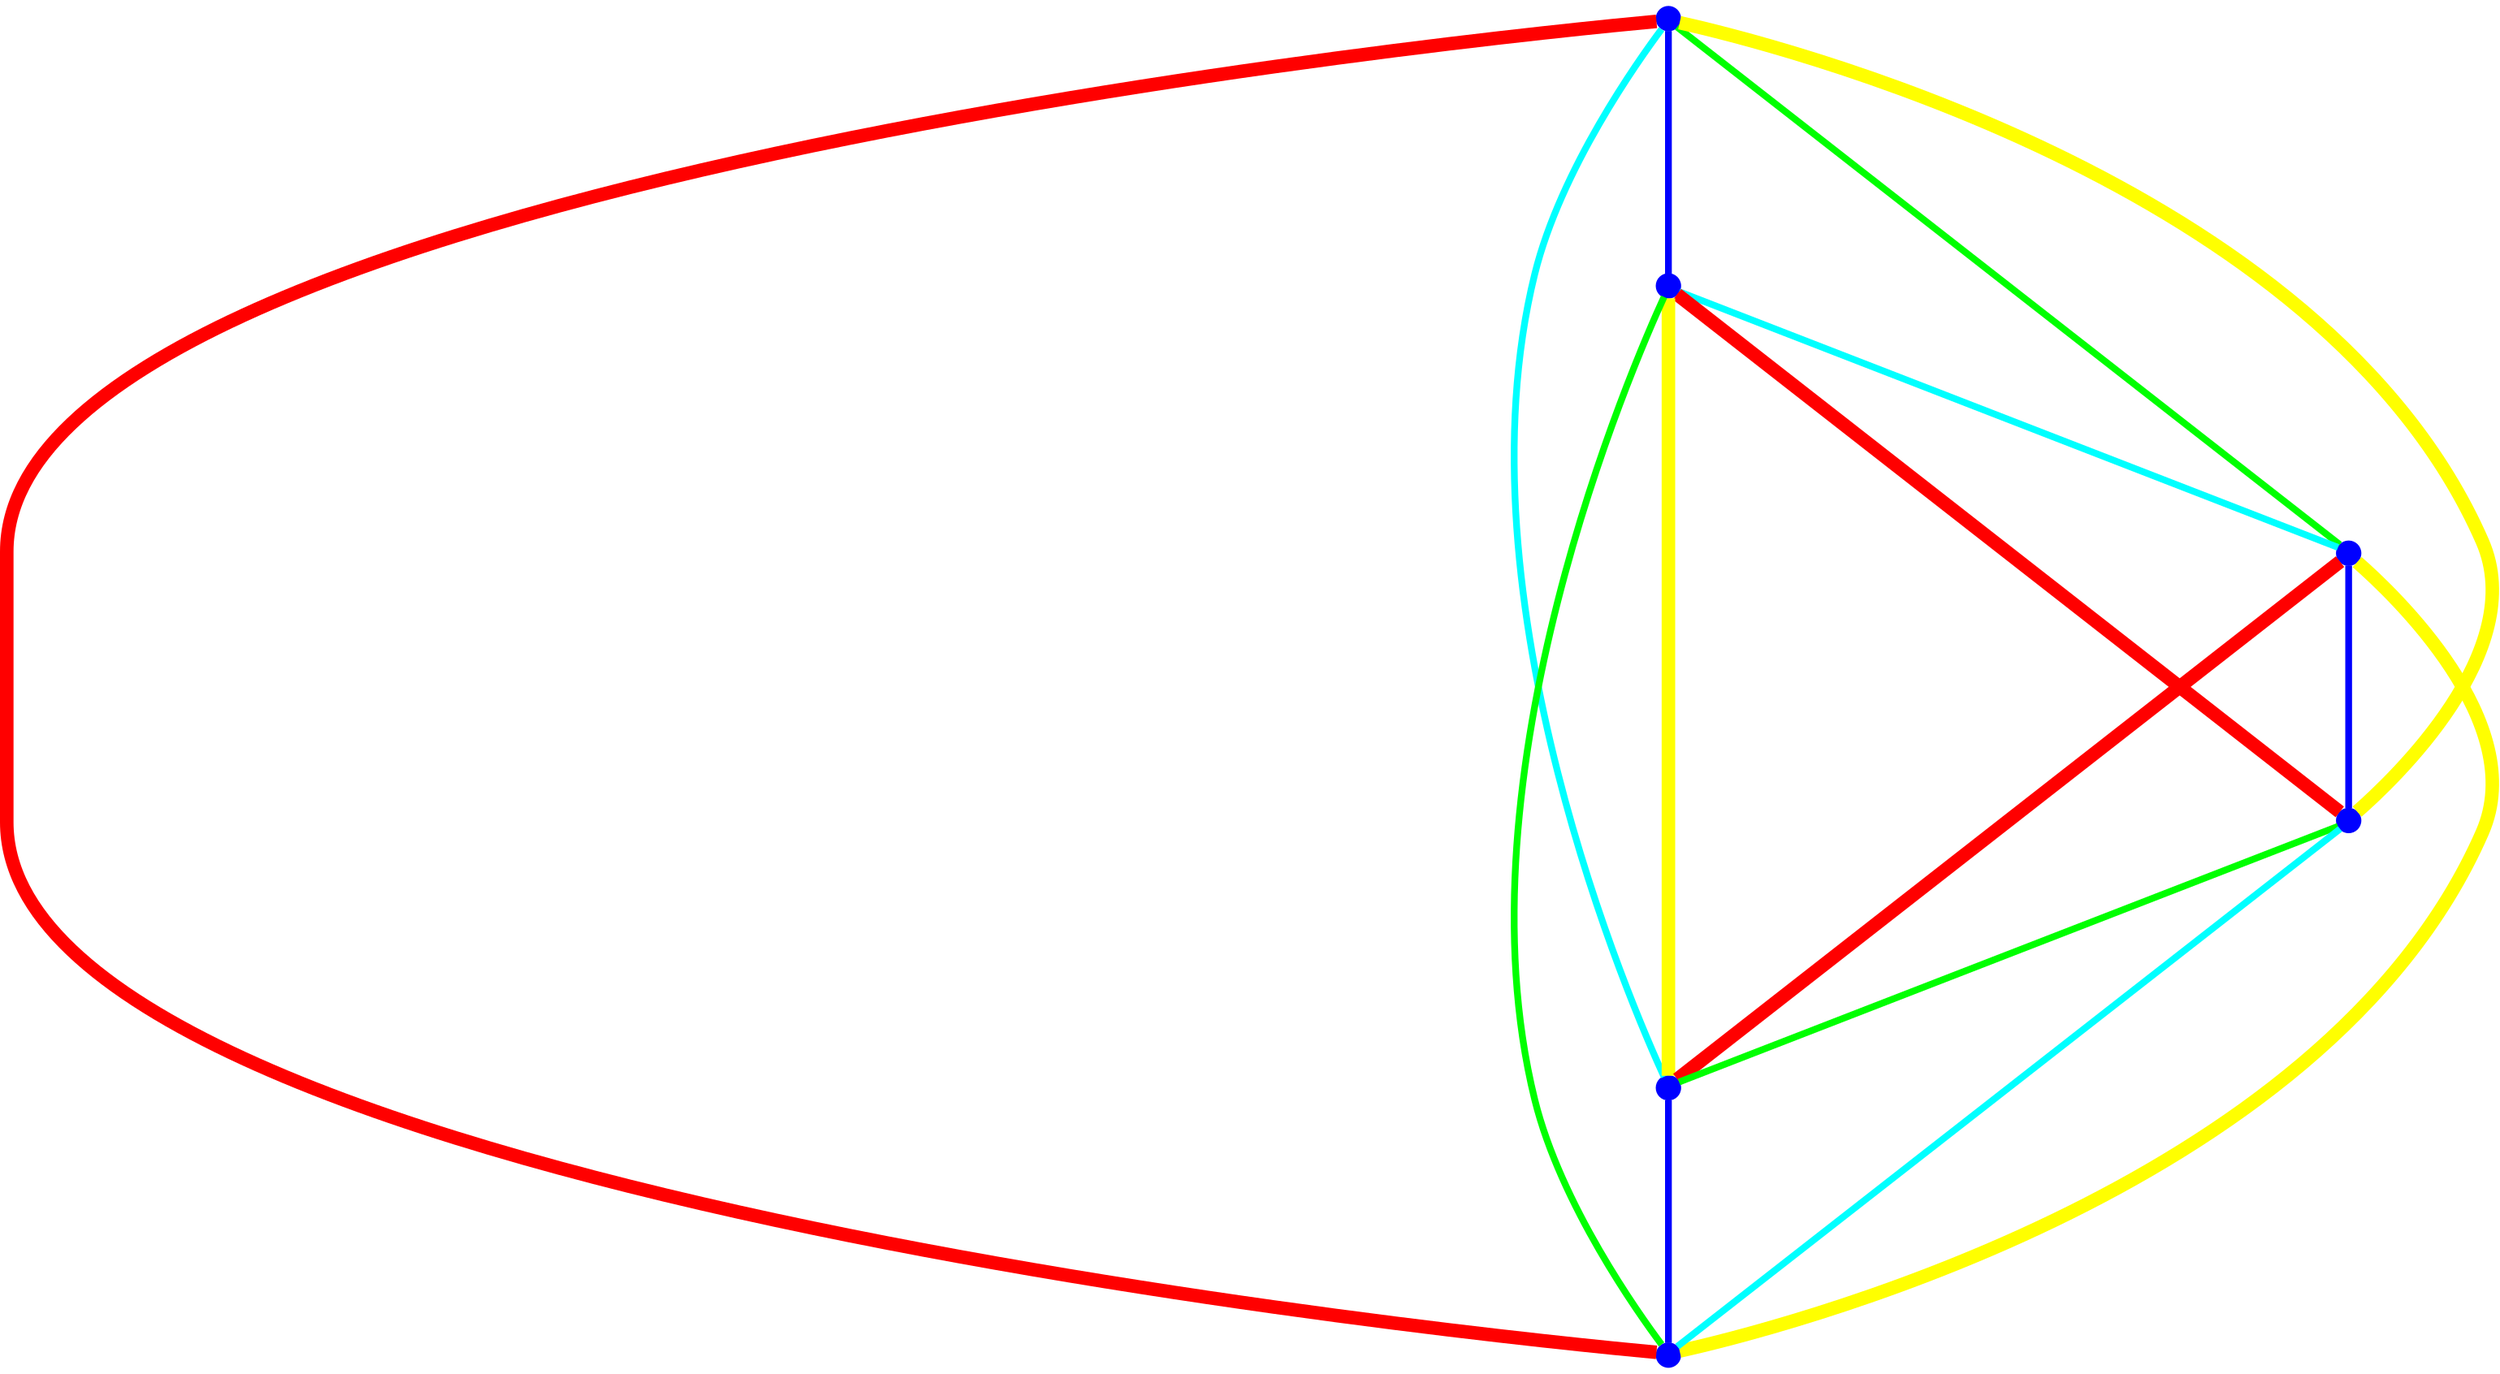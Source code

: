 graph {
ranksep=2
nodesep=2
node [label="" shape=circle style=filled fixedsize=true color=blue fillcolor=blue width=0.2];
"1" -- "2" [style="solid",penwidth="4",color="blue"];
"1" -- "3" [style="solid",penwidth="4",color="green"];
"1" -- "4" [style="solid",penwidth="8",color="yellow"];
"1" -- "5" [style="solid",penwidth="4",color="cyan"];
"1" -- "6" [style="solid",penwidth="8",color="red"];
"2" -- "3" [style="solid",penwidth="4",color="cyan"];
"2" -- "4" [style="solid",penwidth="8",color="red"];
"2" -- "5" [style="solid",penwidth="8",color="yellow"];
"2" -- "6" [style="solid",penwidth="4",color="green"];
"3" -- "4" [style="solid",penwidth="4",color="blue"];
"3" -- "5" [style="solid",penwidth="8",color="red"];
"3" -- "6" [style="solid",penwidth="8",color="yellow"];
"4" -- "5" [style="solid",penwidth="4",color="green"];
"4" -- "6" [style="solid",penwidth="4",color="cyan"];
"5" -- "6" [style="solid",penwidth="4",color="blue"];
}
